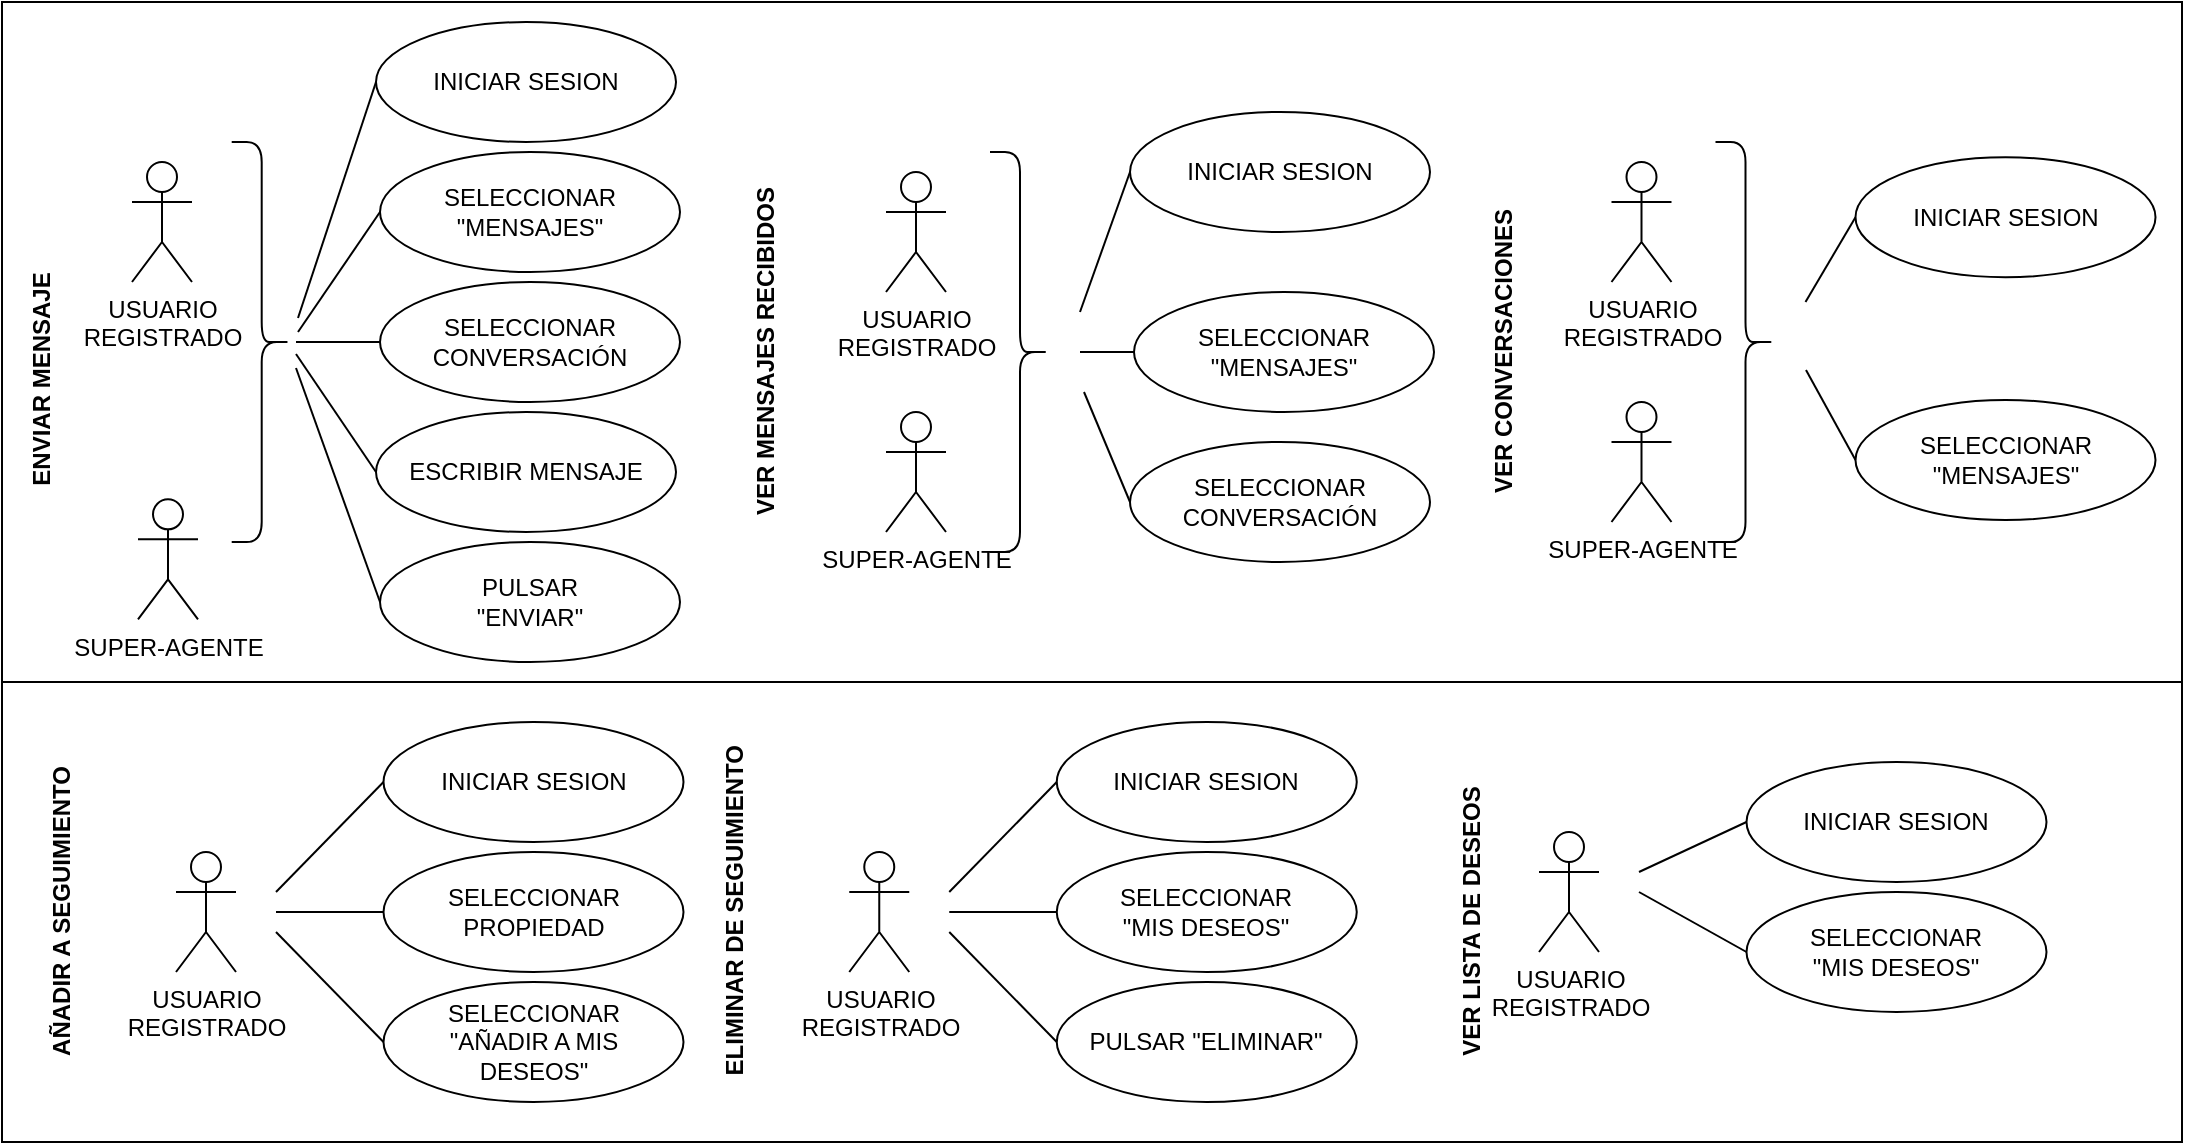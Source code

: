 <mxfile version="12.6.5" type="device"><diagram id="ISGr7qyF__ytjBMNp8Ka" name="Page-1"><mxGraphModel dx="1648" dy="-361" grid="1" gridSize="10" guides="1" tooltips="1" connect="1" arrows="1" fold="1" page="1" pageScale="1" pageWidth="827" pageHeight="1169" math="0" shadow="0"><root><mxCell id="0"/><mxCell id="1" parent="0"/><mxCell id="QnyF-AEGoB9h_R0m5hPT-50" value="" style="rounded=0;whiteSpace=wrap;html=1;" vertex="1" parent="1"><mxGeometry x="190" y="1800" width="1090" height="340" as="geometry"/></mxCell><mxCell id="QnyF-AEGoB9h_R0m5hPT-49" value="" style="rounded=0;whiteSpace=wrap;html=1;" vertex="1" parent="1"><mxGeometry x="190" y="2140" width="1090" height="230" as="geometry"/></mxCell><mxCell id="QnyF-AEGoB9h_R0m5hPT-1" value="USUARIO&lt;br&gt;REGISTRADO" style="shape=umlActor;verticalLabelPosition=bottom;labelBackgroundColor=#ffffff;verticalAlign=top;html=1;outlineConnect=0;" vertex="1" parent="1"><mxGeometry x="255" y="1880" width="30" height="60" as="geometry"/></mxCell><mxCell id="QnyF-AEGoB9h_R0m5hPT-2" value="SUPER-AGENTE" style="shape=umlActor;verticalLabelPosition=bottom;labelBackgroundColor=#ffffff;verticalAlign=top;html=1;outlineConnect=0;" vertex="1" parent="1"><mxGeometry x="258" y="2048.66" width="30" height="60" as="geometry"/></mxCell><mxCell id="QnyF-AEGoB9h_R0m5hPT-3" value="" style="shape=curlyBracket;whiteSpace=wrap;html=1;rounded=1;rotation=-180;" vertex="1" parent="1"><mxGeometry x="304.85" y="1870" width="30" height="200" as="geometry"/></mxCell><mxCell id="QnyF-AEGoB9h_R0m5hPT-4" value="SELECCIONAR&lt;br&gt;&quot;MENSAJES&quot;" style="ellipse;whiteSpace=wrap;html=1;" vertex="1" parent="1"><mxGeometry x="379" y="1875" width="150" height="60" as="geometry"/></mxCell><mxCell id="QnyF-AEGoB9h_R0m5hPT-5" value="" style="endArrow=none;html=1;exitX=0;exitY=0.5;exitDx=0;exitDy=0;fontStyle=1" edge="1" parent="1" source="QnyF-AEGoB9h_R0m5hPT-4"><mxGeometry width="50" height="50" relative="1" as="geometry"><mxPoint x="888.5" y="1960" as="sourcePoint"/><mxPoint x="338" y="1965" as="targetPoint"/></mxGeometry></mxCell><mxCell id="QnyF-AEGoB9h_R0m5hPT-6" value="&lt;b&gt;ENVIAR MENSAJE&lt;/b&gt;" style="text;html=1;align=center;verticalAlign=middle;resizable=0;points=[];autosize=1;rotation=-90;" vertex="1" parent="1"><mxGeometry x="150" y="1979.0" width="120" height="20" as="geometry"/></mxCell><mxCell id="QnyF-AEGoB9h_R0m5hPT-7" value="SELECCIONAR&lt;br&gt;CONVERSACIÓN" style="ellipse;whiteSpace=wrap;html=1;" vertex="1" parent="1"><mxGeometry x="379" y="1940" width="150" height="60" as="geometry"/></mxCell><mxCell id="QnyF-AEGoB9h_R0m5hPT-8" value="ESCRIBIR MENSAJE" style="ellipse;whiteSpace=wrap;html=1;" vertex="1" parent="1"><mxGeometry x="377" y="2005" width="150" height="60" as="geometry"/></mxCell><mxCell id="QnyF-AEGoB9h_R0m5hPT-9" value="" style="endArrow=none;html=1;fontStyle=1;exitX=0;exitY=0.5;exitDx=0;exitDy=0;" edge="1" parent="1" source="QnyF-AEGoB9h_R0m5hPT-7"><mxGeometry width="50" height="50" relative="1" as="geometry"><mxPoint x="382" y="2018.66" as="sourcePoint"/><mxPoint x="337" y="1970" as="targetPoint"/></mxGeometry></mxCell><mxCell id="QnyF-AEGoB9h_R0m5hPT-10" value="" style="endArrow=none;html=1;fontStyle=1;exitX=0;exitY=0.5;exitDx=0;exitDy=0;" edge="1" parent="1" source="QnyF-AEGoB9h_R0m5hPT-11"><mxGeometry width="50" height="50" relative="1" as="geometry"><mxPoint x="382.0" y="2178.66" as="sourcePoint"/><mxPoint x="337" y="1983" as="targetPoint"/></mxGeometry></mxCell><mxCell id="QnyF-AEGoB9h_R0m5hPT-11" value="PULSAR&lt;br&gt;&quot;ENVIAR&quot;" style="ellipse;whiteSpace=wrap;html=1;" vertex="1" parent="1"><mxGeometry x="379" y="2070" width="150" height="60" as="geometry"/></mxCell><mxCell id="QnyF-AEGoB9h_R0m5hPT-12" value="" style="endArrow=none;html=1;fontStyle=1;exitX=0;exitY=0.5;exitDx=0;exitDy=0;" edge="1" parent="1" source="QnyF-AEGoB9h_R0m5hPT-8"><mxGeometry width="50" height="50" relative="1" as="geometry"><mxPoint x="380.0" y="2098.66" as="sourcePoint"/><mxPoint x="337" y="1976" as="targetPoint"/></mxGeometry></mxCell><mxCell id="QnyF-AEGoB9h_R0m5hPT-13" value="SELECCIONAR&lt;br&gt;&quot;MENSAJES&quot;" style="ellipse;whiteSpace=wrap;html=1;" vertex="1" parent="1"><mxGeometry x="756" y="1945" width="150" height="60" as="geometry"/></mxCell><mxCell id="QnyF-AEGoB9h_R0m5hPT-14" value="" style="endArrow=none;html=1;exitX=0;exitY=0.5;exitDx=0;exitDy=0;fontStyle=1" edge="1" parent="1" source="QnyF-AEGoB9h_R0m5hPT-13"><mxGeometry width="50" height="50" relative="1" as="geometry"><mxPoint x="1265.5" y="1975" as="sourcePoint"/><mxPoint x="729.0" y="1975" as="targetPoint"/></mxGeometry></mxCell><mxCell id="QnyF-AEGoB9h_R0m5hPT-15" value="&lt;b&gt;VER MENSAJES RECIBIDOS&lt;/b&gt;" style="text;html=1;align=center;verticalAlign=middle;resizable=0;points=[];autosize=1;rotation=-90;" vertex="1" parent="1"><mxGeometry x="482" y="1965" width="180" height="20" as="geometry"/></mxCell><mxCell id="QnyF-AEGoB9h_R0m5hPT-16" value="SELECCIONAR&lt;br&gt;CONVERSACIÓN" style="ellipse;whiteSpace=wrap;html=1;" vertex="1" parent="1"><mxGeometry x="754" y="2020" width="150" height="60" as="geometry"/></mxCell><mxCell id="QnyF-AEGoB9h_R0m5hPT-17" value="" style="endArrow=none;html=1;fontStyle=1;exitX=0;exitY=0.5;exitDx=0;exitDy=0;" edge="1" parent="1" source="QnyF-AEGoB9h_R0m5hPT-16"><mxGeometry width="50" height="50" relative="1" as="geometry"><mxPoint x="756" y="1985" as="sourcePoint"/><mxPoint x="731" y="1995" as="targetPoint"/></mxGeometry></mxCell><mxCell id="QnyF-AEGoB9h_R0m5hPT-18" value="USUARIO&lt;br&gt;REGISTRADO" style="shape=umlActor;verticalLabelPosition=bottom;labelBackgroundColor=#ffffff;verticalAlign=top;html=1;outlineConnect=0;" vertex="1" parent="1"><mxGeometry x="632" y="1885" width="30" height="60" as="geometry"/></mxCell><mxCell id="QnyF-AEGoB9h_R0m5hPT-19" value="SUPER-AGENTE" style="shape=umlActor;verticalLabelPosition=bottom;labelBackgroundColor=#ffffff;verticalAlign=top;html=1;outlineConnect=0;" vertex="1" parent="1"><mxGeometry x="632" y="2005" width="30" height="60" as="geometry"/></mxCell><mxCell id="QnyF-AEGoB9h_R0m5hPT-20" value="" style="shape=curlyBracket;whiteSpace=wrap;html=1;rounded=1;rotation=-180;" vertex="1" parent="1"><mxGeometry x="684" y="1875" width="30" height="200" as="geometry"/></mxCell><mxCell id="QnyF-AEGoB9h_R0m5hPT-21" value="INICIAR SESION" style="ellipse;whiteSpace=wrap;html=1;" vertex="1" parent="1"><mxGeometry x="377" y="1810" width="150" height="60" as="geometry"/></mxCell><mxCell id="QnyF-AEGoB9h_R0m5hPT-22" value="" style="endArrow=none;html=1;exitX=0;exitY=0.5;exitDx=0;exitDy=0;fontStyle=1" edge="1" parent="1" source="QnyF-AEGoB9h_R0m5hPT-21"><mxGeometry width="50" height="50" relative="1" as="geometry"><mxPoint x="389" y="1890" as="sourcePoint"/><mxPoint x="338" y="1958" as="targetPoint"/></mxGeometry></mxCell><mxCell id="QnyF-AEGoB9h_R0m5hPT-23" value="INICIAR SESION" style="ellipse;whiteSpace=wrap;html=1;" vertex="1" parent="1"><mxGeometry x="754" y="1855" width="150" height="60" as="geometry"/></mxCell><mxCell id="QnyF-AEGoB9h_R0m5hPT-24" value="" style="endArrow=none;html=1;fontStyle=1;exitX=0;exitY=0.5;exitDx=0;exitDy=0;" edge="1" parent="1" source="QnyF-AEGoB9h_R0m5hPT-23"><mxGeometry width="50" height="50" relative="1" as="geometry"><mxPoint x="764.0" y="2060" as="sourcePoint"/><mxPoint x="729.0" y="1955" as="targetPoint"/></mxGeometry></mxCell><mxCell id="QnyF-AEGoB9h_R0m5hPT-25" value="SELECCIONAR&lt;br&gt;&quot;MENSAJES&quot;" style="ellipse;whiteSpace=wrap;html=1;" vertex="1" parent="1"><mxGeometry x="1116.75" y="1999" width="150" height="60" as="geometry"/></mxCell><mxCell id="QnyF-AEGoB9h_R0m5hPT-26" value="" style="endArrow=none;html=1;exitX=0;exitY=0.5;exitDx=0;exitDy=0;fontStyle=1" edge="1" parent="1" source="QnyF-AEGoB9h_R0m5hPT-25"><mxGeometry width="50" height="50" relative="1" as="geometry"><mxPoint x="1628.25" y="1970" as="sourcePoint"/><mxPoint x="1092" y="1984" as="targetPoint"/></mxGeometry></mxCell><mxCell id="QnyF-AEGoB9h_R0m5hPT-27" value="USUARIO&lt;br&gt;REGISTRADO" style="shape=umlActor;verticalLabelPosition=bottom;labelBackgroundColor=#ffffff;verticalAlign=top;html=1;outlineConnect=0;" vertex="1" parent="1"><mxGeometry x="994.75" y="1880" width="30" height="60" as="geometry"/></mxCell><mxCell id="QnyF-AEGoB9h_R0m5hPT-28" value="SUPER-AGENTE" style="shape=umlActor;verticalLabelPosition=bottom;labelBackgroundColor=#ffffff;verticalAlign=top;html=1;outlineConnect=0;" vertex="1" parent="1"><mxGeometry x="994.75" y="2000" width="30" height="60" as="geometry"/></mxCell><mxCell id="QnyF-AEGoB9h_R0m5hPT-29" value="" style="shape=curlyBracket;whiteSpace=wrap;html=1;rounded=1;rotation=-180;" vertex="1" parent="1"><mxGeometry x="1046.75" y="1870" width="30" height="200" as="geometry"/></mxCell><mxCell id="QnyF-AEGoB9h_R0m5hPT-30" value="INICIAR SESION" style="ellipse;whiteSpace=wrap;html=1;" vertex="1" parent="1"><mxGeometry x="1116.75" y="1877.62" width="150" height="60" as="geometry"/></mxCell><mxCell id="QnyF-AEGoB9h_R0m5hPT-31" value="" style="endArrow=none;html=1;fontStyle=1;exitX=0;exitY=0.5;exitDx=0;exitDy=0;" edge="1" parent="1" source="QnyF-AEGoB9h_R0m5hPT-30"><mxGeometry width="50" height="50" relative="1" as="geometry"><mxPoint x="1126.75" y="2055" as="sourcePoint"/><mxPoint x="1091.75" y="1950" as="targetPoint"/></mxGeometry></mxCell><mxCell id="QnyF-AEGoB9h_R0m5hPT-32" value="&lt;b&gt;VER CONVERSACIONES&lt;/b&gt;" style="text;html=1;align=center;verticalAlign=middle;resizable=0;points=[];autosize=1;rotation=-90;" vertex="1" parent="1"><mxGeometry x="861" y="1965" width="160" height="20" as="geometry"/></mxCell><mxCell id="QnyF-AEGoB9h_R0m5hPT-33" value="SELECCIONAR&lt;br&gt;PROPIEDAD" style="ellipse;whiteSpace=wrap;html=1;" vertex="1" parent="1"><mxGeometry x="380.75" y="2225" width="150" height="60" as="geometry"/></mxCell><mxCell id="QnyF-AEGoB9h_R0m5hPT-34" value="" style="endArrow=none;html=1;fontStyle=1;exitX=0;exitY=0.5;exitDx=0;exitDy=0;" edge="1" parent="1" source="QnyF-AEGoB9h_R0m5hPT-33"><mxGeometry width="50" height="50" relative="1" as="geometry"><mxPoint x="377.0" y="2255" as="sourcePoint"/><mxPoint x="327.0" y="2255" as="targetPoint"/></mxGeometry></mxCell><mxCell id="QnyF-AEGoB9h_R0m5hPT-35" value="&lt;b&gt;AÑADIR A SEGUIMIENTO&lt;/b&gt;" style="text;html=1;align=center;verticalAlign=middle;resizable=0;points=[];autosize=1;rotation=-90;" vertex="1" parent="1"><mxGeometry x="140" y="2245" width="160" height="20" as="geometry"/></mxCell><mxCell id="QnyF-AEGoB9h_R0m5hPT-36" value="SELECCIONAR&lt;br&gt;&quot;AÑADIR A MIS &lt;br&gt;DESEOS&quot;" style="ellipse;whiteSpace=wrap;html=1;" vertex="1" parent="1"><mxGeometry x="380.75" y="2290" width="150" height="60" as="geometry"/></mxCell><mxCell id="QnyF-AEGoB9h_R0m5hPT-37" value="" style="endArrow=none;html=1;fontStyle=1;exitX=0;exitY=0.5;exitDx=0;exitDy=0;" edge="1" parent="1" source="QnyF-AEGoB9h_R0m5hPT-36"><mxGeometry width="50" height="50" relative="1" as="geometry"><mxPoint x="387.0" y="2315" as="sourcePoint"/><mxPoint x="327.0" y="2265" as="targetPoint"/></mxGeometry></mxCell><mxCell id="QnyF-AEGoB9h_R0m5hPT-38" value="USUARIO&lt;br&gt;REGISTRADO" style="shape=umlActor;verticalLabelPosition=bottom;labelBackgroundColor=#ffffff;verticalAlign=top;html=1;outlineConnect=0;" vertex="1" parent="1"><mxGeometry x="277" y="2225" width="30" height="60" as="geometry"/></mxCell><mxCell id="QnyF-AEGoB9h_R0m5hPT-39" value="INICIAR SESION" style="ellipse;whiteSpace=wrap;html=1;" vertex="1" parent="1"><mxGeometry x="380.75" y="2160" width="150" height="60" as="geometry"/></mxCell><mxCell id="QnyF-AEGoB9h_R0m5hPT-40" value="" style="endArrow=none;html=1;fontStyle=1;exitX=0;exitY=0.5;exitDx=0;exitDy=0;" edge="1" parent="1" source="QnyF-AEGoB9h_R0m5hPT-39"><mxGeometry width="50" height="50" relative="1" as="geometry"><mxPoint x="390.75" y="2330.0" as="sourcePoint"/><mxPoint x="327.0" y="2245" as="targetPoint"/></mxGeometry></mxCell><mxCell id="QnyF-AEGoB9h_R0m5hPT-41" value="SELECCIONAR&lt;br&gt;&quot;MIS DESEOS&quot;" style="ellipse;whiteSpace=wrap;html=1;" vertex="1" parent="1"><mxGeometry x="717.38" y="2225" width="150" height="60" as="geometry"/></mxCell><mxCell id="QnyF-AEGoB9h_R0m5hPT-42" value="" style="endArrow=none;html=1;fontStyle=1;exitX=0;exitY=0.5;exitDx=0;exitDy=0;" edge="1" parent="1" source="QnyF-AEGoB9h_R0m5hPT-41"><mxGeometry width="50" height="50" relative="1" as="geometry"><mxPoint x="713.63" y="2255" as="sourcePoint"/><mxPoint x="663.63" y="2255" as="targetPoint"/></mxGeometry></mxCell><mxCell id="QnyF-AEGoB9h_R0m5hPT-43" value="&lt;b&gt;ELIMINAR DE SEGUIMIENTO&lt;/b&gt;" style="text;html=1;align=center;verticalAlign=middle;resizable=0;points=[];autosize=1;rotation=-90;" vertex="1" parent="1"><mxGeometry x="466.63" y="2245" width="180" height="20" as="geometry"/></mxCell><mxCell id="QnyF-AEGoB9h_R0m5hPT-44" value="PULSAR &quot;ELIMINAR&quot;" style="ellipse;whiteSpace=wrap;html=1;" vertex="1" parent="1"><mxGeometry x="717.38" y="2290" width="150" height="60" as="geometry"/></mxCell><mxCell id="QnyF-AEGoB9h_R0m5hPT-45" value="" style="endArrow=none;html=1;fontStyle=1;exitX=0;exitY=0.5;exitDx=0;exitDy=0;" edge="1" parent="1" source="QnyF-AEGoB9h_R0m5hPT-44"><mxGeometry width="50" height="50" relative="1" as="geometry"><mxPoint x="723.63" y="2315" as="sourcePoint"/><mxPoint x="663.63" y="2265" as="targetPoint"/></mxGeometry></mxCell><mxCell id="QnyF-AEGoB9h_R0m5hPT-46" value="USUARIO&lt;br&gt;REGISTRADO" style="shape=umlActor;verticalLabelPosition=bottom;labelBackgroundColor=#ffffff;verticalAlign=top;html=1;outlineConnect=0;" vertex="1" parent="1"><mxGeometry x="613.63" y="2225" width="30" height="60" as="geometry"/></mxCell><mxCell id="QnyF-AEGoB9h_R0m5hPT-47" value="INICIAR SESION" style="ellipse;whiteSpace=wrap;html=1;" vertex="1" parent="1"><mxGeometry x="717.38" y="2160" width="150" height="60" as="geometry"/></mxCell><mxCell id="QnyF-AEGoB9h_R0m5hPT-48" value="" style="endArrow=none;html=1;fontStyle=1;exitX=0;exitY=0.5;exitDx=0;exitDy=0;" edge="1" parent="1" source="QnyF-AEGoB9h_R0m5hPT-47"><mxGeometry width="50" height="50" relative="1" as="geometry"><mxPoint x="727.38" y="2330.0" as="sourcePoint"/><mxPoint x="663.63" y="2245" as="targetPoint"/></mxGeometry></mxCell><mxCell id="QnyF-AEGoB9h_R0m5hPT-51" value="SELECCIONAR&lt;br&gt;&quot;MIS DESEOS&quot;" style="ellipse;whiteSpace=wrap;html=1;" vertex="1" parent="1"><mxGeometry x="1062.25" y="2245" width="150" height="60" as="geometry"/></mxCell><mxCell id="QnyF-AEGoB9h_R0m5hPT-52" value="" style="endArrow=none;html=1;fontStyle=1;exitX=0;exitY=0.5;exitDx=0;exitDy=0;" edge="1" parent="1" source="QnyF-AEGoB9h_R0m5hPT-51"><mxGeometry width="50" height="50" relative="1" as="geometry"><mxPoint x="1058.5" y="2245" as="sourcePoint"/><mxPoint x="1008.5" y="2245" as="targetPoint"/></mxGeometry></mxCell><mxCell id="QnyF-AEGoB9h_R0m5hPT-53" value="USUARIO&lt;br&gt;REGISTRADO" style="shape=umlActor;verticalLabelPosition=bottom;labelBackgroundColor=#ffffff;verticalAlign=top;html=1;outlineConnect=0;" vertex="1" parent="1"><mxGeometry x="958.5" y="2215" width="30" height="60" as="geometry"/></mxCell><mxCell id="QnyF-AEGoB9h_R0m5hPT-54" value="INICIAR SESION" style="ellipse;whiteSpace=wrap;html=1;" vertex="1" parent="1"><mxGeometry x="1062.25" y="2180" width="150" height="60" as="geometry"/></mxCell><mxCell id="QnyF-AEGoB9h_R0m5hPT-55" value="" style="endArrow=none;html=1;fontStyle=1;exitX=0;exitY=0.5;exitDx=0;exitDy=0;" edge="1" parent="1" source="QnyF-AEGoB9h_R0m5hPT-54"><mxGeometry width="50" height="50" relative="1" as="geometry"><mxPoint x="1072.25" y="2320.0" as="sourcePoint"/><mxPoint x="1008.5" y="2235" as="targetPoint"/></mxGeometry></mxCell><mxCell id="QnyF-AEGoB9h_R0m5hPT-56" value="&lt;b&gt;VER LISTA DE DESEOS&lt;/b&gt;" style="text;html=1;align=center;verticalAlign=middle;resizable=0;points=[];autosize=1;rotation=-90;" vertex="1" parent="1"><mxGeometry x="850" y="2250" width="150" height="20" as="geometry"/></mxCell></root></mxGraphModel></diagram></mxfile>